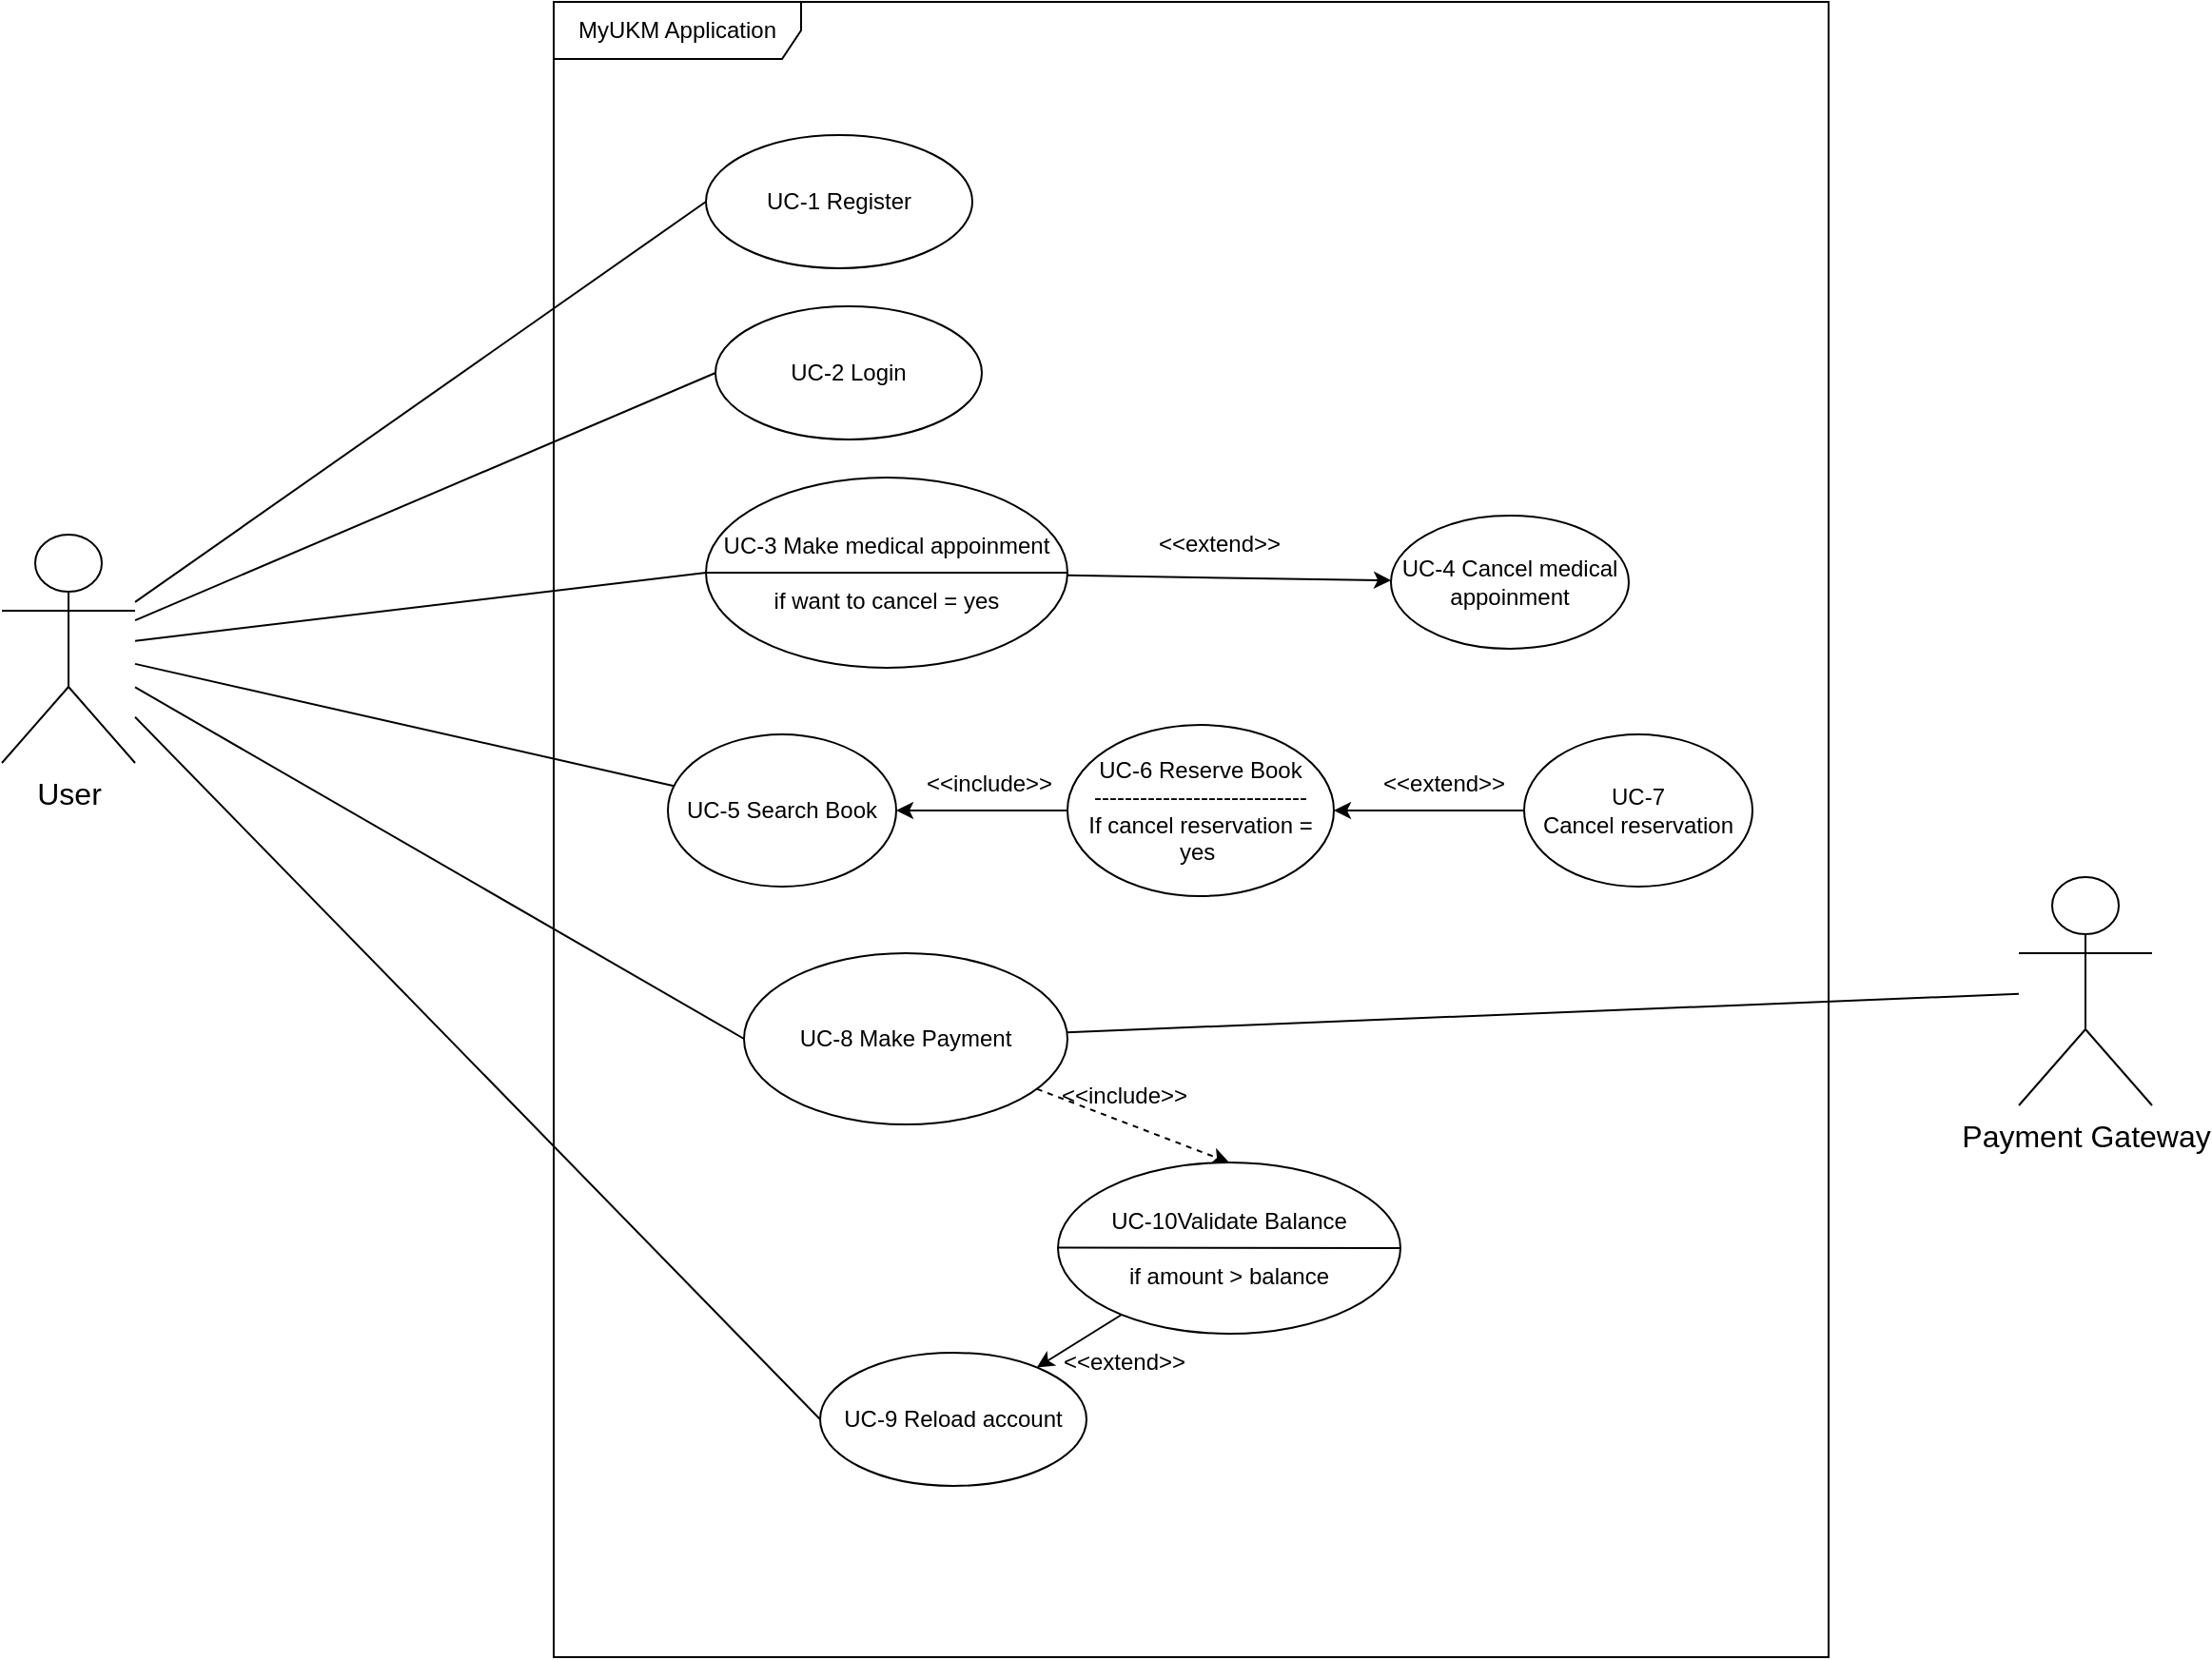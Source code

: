 <mxfile version="20.0.3" type="github"><diagram id="aAs1xrY6FZ-xVClBCgRO" name="Page-1"><mxGraphModel dx="2523" dy="945" grid="1" gridSize="10" guides="1" tooltips="1" connect="1" arrows="1" fold="1" page="1" pageScale="1" pageWidth="850" pageHeight="1100" math="0" shadow="0"><root><mxCell id="0"/><mxCell id="1" parent="0"/><mxCell id="ii30MXy9ZIumx1q9ZOWN-1" value="MyUKM Application" style="shape=umlFrame;whiteSpace=wrap;html=1;width=130;height=30;" parent="1" vertex="1"><mxGeometry x="160" y="80" width="670" height="870" as="geometry"/></mxCell><mxCell id="ii30MXy9ZIumx1q9ZOWN-2" value="UC-1 Register" style="ellipse;whiteSpace=wrap;html=1;" parent="1" vertex="1"><mxGeometry x="240" y="150" width="140" height="70" as="geometry"/></mxCell><mxCell id="ii30MXy9ZIumx1q9ZOWN-3" value="UC-2 Login" style="ellipse;whiteSpace=wrap;html=1;" parent="1" vertex="1"><mxGeometry x="245" y="240" width="140" height="70" as="geometry"/></mxCell><mxCell id="ii30MXy9ZIumx1q9ZOWN-12" style="rounded=0;orthogonalLoop=1;jettySize=auto;html=1;entryX=0;entryY=0.5;entryDx=0;entryDy=0;endArrow=none;endFill=0;" parent="1" source="ii30MXy9ZIumx1q9ZOWN-5" target="ii30MXy9ZIumx1q9ZOWN-2" edge="1"><mxGeometry relative="1" as="geometry"/></mxCell><mxCell id="ii30MXy9ZIumx1q9ZOWN-13" style="edgeStyle=none;rounded=0;orthogonalLoop=1;jettySize=auto;html=1;entryX=0;entryY=0.5;entryDx=0;entryDy=0;endArrow=none;endFill=0;" parent="1" source="ii30MXy9ZIumx1q9ZOWN-5" target="ii30MXy9ZIumx1q9ZOWN-3" edge="1"><mxGeometry relative="1" as="geometry"/></mxCell><mxCell id="ii30MXy9ZIumx1q9ZOWN-24" style="edgeStyle=none;rounded=0;orthogonalLoop=1;jettySize=auto;html=1;endArrow=none;endFill=0;" parent="1" source="ii30MXy9ZIumx1q9ZOWN-5" target="ii30MXy9ZIumx1q9ZOWN-17" edge="1"><mxGeometry relative="1" as="geometry"/></mxCell><mxCell id="ii30MXy9ZIumx1q9ZOWN-30" style="edgeStyle=none;rounded=0;orthogonalLoop=1;jettySize=auto;html=1;entryX=0;entryY=0.5;entryDx=0;entryDy=0;endArrow=none;endFill=0;" parent="1" source="ii30MXy9ZIumx1q9ZOWN-5" target="ii30MXy9ZIumx1q9ZOWN-27" edge="1"><mxGeometry relative="1" as="geometry"/></mxCell><mxCell id="ii30MXy9ZIumx1q9ZOWN-31" style="edgeStyle=none;rounded=0;orthogonalLoop=1;jettySize=auto;html=1;entryX=0;entryY=0.5;entryDx=0;entryDy=0;endArrow=none;endFill=0;" parent="1" source="ii30MXy9ZIumx1q9ZOWN-5" target="ii30MXy9ZIumx1q9ZOWN-28" edge="1"><mxGeometry relative="1" as="geometry"/></mxCell><mxCell id="ii30MXy9ZIumx1q9ZOWN-5" value="&lt;font style=&quot;font-size: 16px;&quot;&gt;User&lt;/font&gt;" style="shape=umlActor;verticalLabelPosition=bottom;verticalAlign=top;html=1;outlineConnect=0;" parent="1" vertex="1"><mxGeometry x="-130" y="360" width="70" height="120" as="geometry"/></mxCell><mxCell id="ii30MXy9ZIumx1q9ZOWN-6" value="UC-3 Make medical appoinment&lt;br&gt;&lt;br&gt;if want to cancel = yes" style="ellipse;whiteSpace=wrap;html=1;" parent="1" vertex="1"><mxGeometry x="240" y="330" width="190" height="100" as="geometry"/></mxCell><mxCell id="ii30MXy9ZIumx1q9ZOWN-7" value="UC-4 Cancel medical appoinment" style="ellipse;whiteSpace=wrap;html=1;" parent="1" vertex="1"><mxGeometry x="600" y="350" width="125" height="70" as="geometry"/></mxCell><mxCell id="ii30MXy9ZIumx1q9ZOWN-8" value="" style="endArrow=none;html=1;rounded=0;entryX=0;entryY=0.5;entryDx=0;entryDy=0;endFill=0;" parent="1" source="ii30MXy9ZIumx1q9ZOWN-5" target="ii30MXy9ZIumx1q9ZOWN-6" edge="1"><mxGeometry width="50" height="50" relative="1" as="geometry"><mxPoint x="70" y="590" as="sourcePoint"/><mxPoint x="370" y="680" as="targetPoint"/></mxGeometry></mxCell><mxCell id="ii30MXy9ZIumx1q9ZOWN-9" value="" style="endArrow=classic;html=1;rounded=0;" parent="1" source="ii30MXy9ZIumx1q9ZOWN-6" target="ii30MXy9ZIumx1q9ZOWN-7" edge="1"><mxGeometry width="50" height="50" relative="1" as="geometry"><mxPoint x="70" y="600" as="sourcePoint"/><mxPoint x="260" y="520" as="targetPoint"/></mxGeometry></mxCell><mxCell id="ii30MXy9ZIumx1q9ZOWN-10" value="&amp;lt;&amp;lt;extend&amp;gt;&amp;gt;" style="text;html=1;strokeColor=none;fillColor=none;align=center;verticalAlign=middle;whiteSpace=wrap;rounded=0;" parent="1" vertex="1"><mxGeometry x="480" y="350" width="60" height="30" as="geometry"/></mxCell><mxCell id="ii30MXy9ZIumx1q9ZOWN-11" value="" style="endArrow=none;html=1;rounded=0;exitX=0;exitY=0.5;exitDx=0;exitDy=0;entryX=1;entryY=0.5;entryDx=0;entryDy=0;" parent="1" source="ii30MXy9ZIumx1q9ZOWN-6" target="ii30MXy9ZIumx1q9ZOWN-6" edge="1"><mxGeometry width="50" height="50" relative="1" as="geometry"><mxPoint x="320" y="710" as="sourcePoint"/><mxPoint x="370" y="660" as="targetPoint"/></mxGeometry></mxCell><mxCell id="ii30MXy9ZIumx1q9ZOWN-17" value="UC-5 Search Book" style="ellipse;whiteSpace=wrap;html=1;" parent="1" vertex="1"><mxGeometry x="220" y="465" width="120" height="80" as="geometry"/></mxCell><mxCell id="ii30MXy9ZIumx1q9ZOWN-18" style="rounded=0;orthogonalLoop=1;jettySize=auto;html=1;" parent="1" source="ii30MXy9ZIumx1q9ZOWN-19" target="ii30MXy9ZIumx1q9ZOWN-17" edge="1"><mxGeometry relative="1" as="geometry"/></mxCell><mxCell id="ii30MXy9ZIumx1q9ZOWN-19" value="&lt;font style=&quot;font-size: 12px;&quot;&gt;UC-6 Reserve Book&lt;br&gt;----------------------------&lt;br&gt;If cancel reservation = yes&amp;nbsp;&lt;/font&gt;" style="ellipse;whiteSpace=wrap;html=1;" parent="1" vertex="1"><mxGeometry x="430" y="460" width="140" height="90" as="geometry"/></mxCell><mxCell id="ii30MXy9ZIumx1q9ZOWN-20" value="&lt;&lt;include&gt;&gt;" style="text;strokeColor=none;fillColor=none;align=left;verticalAlign=middle;spacingLeft=4;spacingRight=4;overflow=hidden;points=[[0,0.5],[1,0.5]];portConstraint=eastwest;rotatable=0;" parent="1" vertex="1"><mxGeometry x="350" y="475" width="80" height="30" as="geometry"/></mxCell><mxCell id="ii30MXy9ZIumx1q9ZOWN-23" style="edgeStyle=none;rounded=0;orthogonalLoop=1;jettySize=auto;html=1;entryX=1;entryY=0.5;entryDx=0;entryDy=0;endArrow=classic;endFill=1;" parent="1" source="ii30MXy9ZIumx1q9ZOWN-21" target="ii30MXy9ZIumx1q9ZOWN-19" edge="1"><mxGeometry relative="1" as="geometry"/></mxCell><mxCell id="ii30MXy9ZIumx1q9ZOWN-21" value="UC-7 Cancel&amp;nbsp;reservation" style="ellipse;whiteSpace=wrap;html=1;" parent="1" vertex="1"><mxGeometry x="670" y="465" width="120" height="80" as="geometry"/></mxCell><mxCell id="ii30MXy9ZIumx1q9ZOWN-22" value="&lt;&lt;extend&gt;&gt;" style="text;strokeColor=none;fillColor=none;align=left;verticalAlign=middle;spacingLeft=4;spacingRight=4;overflow=hidden;points=[[0,0.5],[1,0.5]];portConstraint=eastwest;rotatable=0;" parent="1" vertex="1"><mxGeometry x="590" y="475" width="80" height="30" as="geometry"/></mxCell><mxCell id="ii30MXy9ZIumx1q9ZOWN-41" style="edgeStyle=none;rounded=0;orthogonalLoop=1;jettySize=auto;html=1;entryX=0.5;entryY=0;entryDx=0;entryDy=0;dashed=1;endArrow=classic;endFill=1;" parent="1" source="ii30MXy9ZIumx1q9ZOWN-27" target="ii30MXy9ZIumx1q9ZOWN-39" edge="1"><mxGeometry relative="1" as="geometry"/></mxCell><mxCell id="BCYx-CZs96L0OzBnz8b9-4" style="rounded=0;orthogonalLoop=1;jettySize=auto;html=1;endArrow=none;endFill=0;" parent="1" source="ii30MXy9ZIumx1q9ZOWN-27" target="BCYx-CZs96L0OzBnz8b9-1" edge="1"><mxGeometry relative="1" as="geometry"/></mxCell><mxCell id="ii30MXy9ZIumx1q9ZOWN-27" value="&lt;div&gt;UC-8 Make Payment&lt;/div&gt;" style="ellipse;whiteSpace=wrap;html=1;" parent="1" vertex="1"><mxGeometry x="260" y="580" width="170" height="90" as="geometry"/></mxCell><mxCell id="ii30MXy9ZIumx1q9ZOWN-28" value="UC-9 Reload account" style="ellipse;whiteSpace=wrap;html=1;" parent="1" vertex="1"><mxGeometry x="300" y="790" width="140" height="70" as="geometry"/></mxCell><mxCell id="ii30MXy9ZIumx1q9ZOWN-33" value="&amp;lt;&amp;lt;include&amp;gt;&amp;gt;" style="text;html=1;strokeColor=none;fillColor=none;align=center;verticalAlign=middle;whiteSpace=wrap;rounded=0;" parent="1" vertex="1"><mxGeometry x="430" y="640" width="60" height="30" as="geometry"/></mxCell><mxCell id="Z8KCSFrK7pHUTEjQrscm-3" style="rounded=0;orthogonalLoop=1;jettySize=auto;html=1;" edge="1" parent="1" source="ii30MXy9ZIumx1q9ZOWN-39" target="ii30MXy9ZIumx1q9ZOWN-28"><mxGeometry relative="1" as="geometry"/></mxCell><mxCell id="ii30MXy9ZIumx1q9ZOWN-39" value="&lt;div&gt;UC-10Validate Balance&lt;/div&gt;&lt;div&gt;&lt;br&gt;&lt;/div&gt;&lt;div&gt;if amount &amp;gt; balance&lt;/div&gt;" style="ellipse;whiteSpace=wrap;html=1;" parent="1" vertex="1"><mxGeometry x="425" y="690" width="180" height="90" as="geometry"/></mxCell><mxCell id="BCYx-CZs96L0OzBnz8b9-1" value="&lt;font style=&quot;font-size: 16px;&quot;&gt;Payment Gateway&lt;/font&gt;" style="shape=umlActor;verticalLabelPosition=bottom;verticalAlign=top;html=1;outlineConnect=0;" parent="1" vertex="1"><mxGeometry x="930" y="540" width="70" height="120" as="geometry"/></mxCell><mxCell id="BCYx-CZs96L0OzBnz8b9-7" value="&amp;lt;&amp;lt;extend&amp;gt;&amp;gt;" style="text;html=1;strokeColor=none;fillColor=none;align=center;verticalAlign=middle;whiteSpace=wrap;rounded=0;" parent="1" vertex="1"><mxGeometry x="430" y="780" width="60" height="30" as="geometry"/></mxCell><mxCell id="Z8KCSFrK7pHUTEjQrscm-4" value="" style="endArrow=none;html=1;rounded=0;exitX=0;exitY=0.5;exitDx=0;exitDy=0;entryX=1;entryY=0.5;entryDx=0;entryDy=0;" edge="1" parent="1" target="ii30MXy9ZIumx1q9ZOWN-39"><mxGeometry width="50" height="50" relative="1" as="geometry"><mxPoint x="425" y="734.75" as="sourcePoint"/><mxPoint x="595" y="735.25" as="targetPoint"/></mxGeometry></mxCell></root></mxGraphModel></diagram></mxfile>